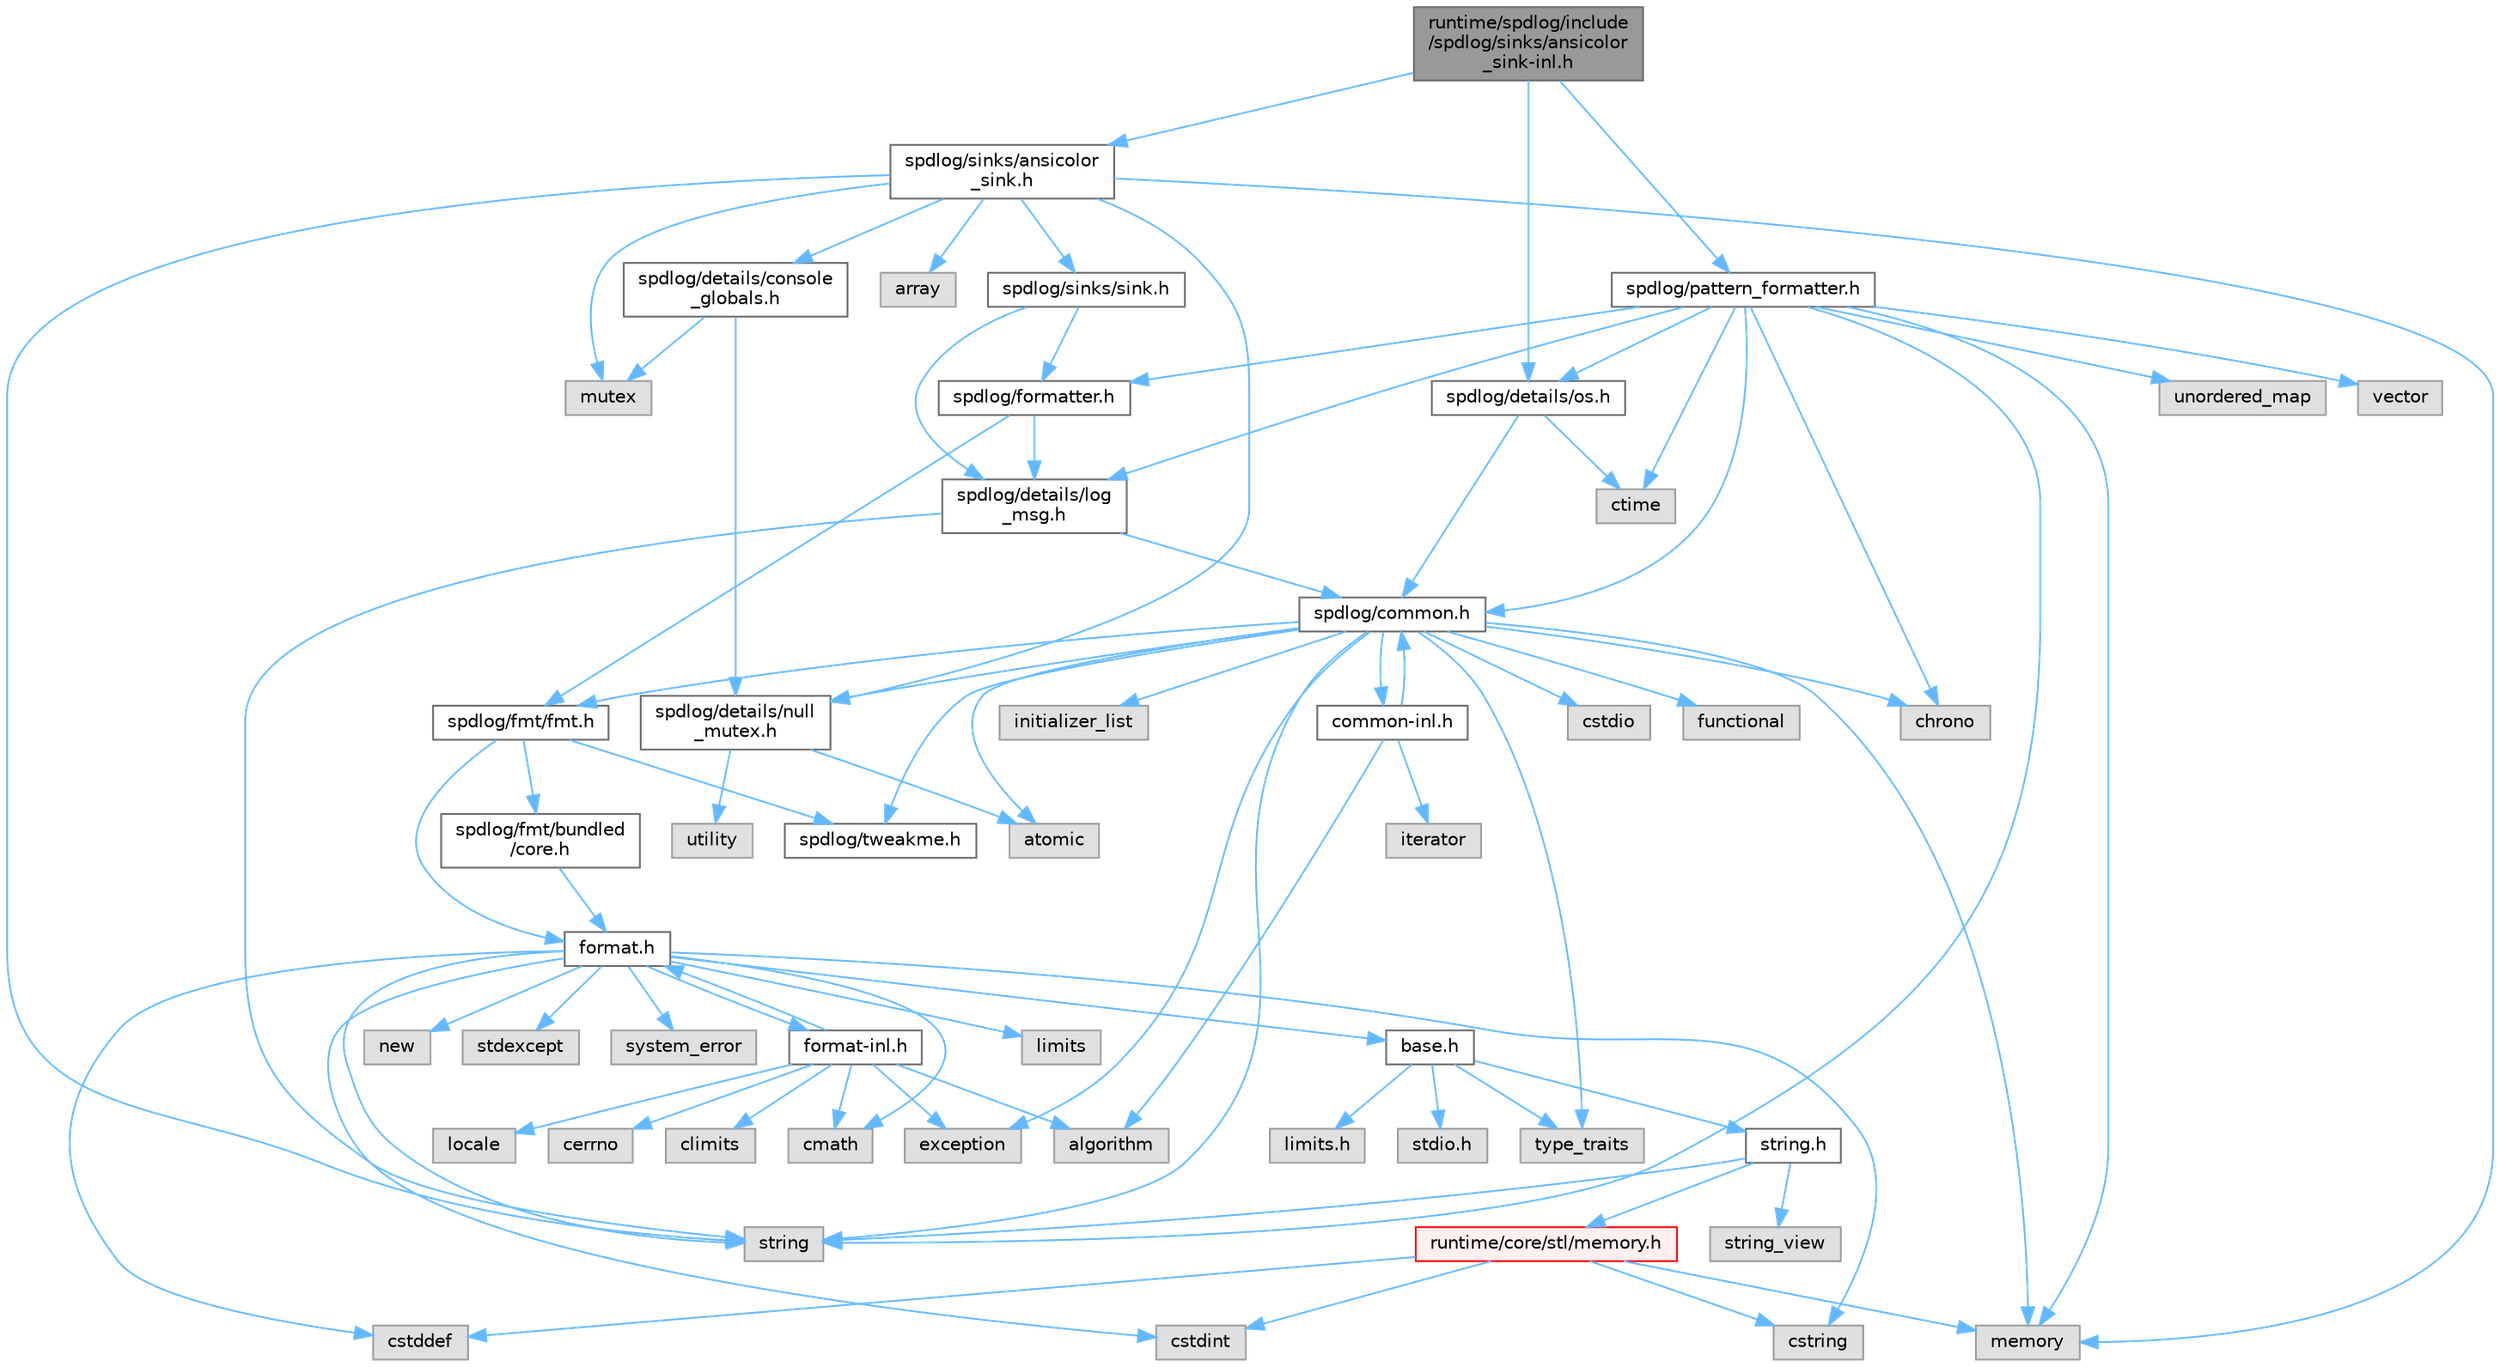 digraph "runtime/spdlog/include/spdlog/sinks/ansicolor_sink-inl.h"
{
 // LATEX_PDF_SIZE
  bgcolor="transparent";
  edge [fontname=Helvetica,fontsize=10,labelfontname=Helvetica,labelfontsize=10];
  node [fontname=Helvetica,fontsize=10,shape=box,height=0.2,width=0.4];
  Node1 [id="Node000001",label="runtime/spdlog/include\l/spdlog/sinks/ansicolor\l_sink-inl.h",height=0.2,width=0.4,color="gray40", fillcolor="grey60", style="filled", fontcolor="black",tooltip=" "];
  Node1 -> Node2 [id="edge82_Node000001_Node000002",color="steelblue1",style="solid",tooltip=" "];
  Node2 [id="Node000002",label="spdlog/sinks/ansicolor\l_sink.h",height=0.2,width=0.4,color="grey40", fillcolor="white", style="filled",URL="$ansicolor__sink_8h.html",tooltip=" "];
  Node2 -> Node3 [id="edge83_Node000002_Node000003",color="steelblue1",style="solid",tooltip=" "];
  Node3 [id="Node000003",label="array",height=0.2,width=0.4,color="grey60", fillcolor="#E0E0E0", style="filled",tooltip=" "];
  Node2 -> Node4 [id="edge84_Node000002_Node000004",color="steelblue1",style="solid",tooltip=" "];
  Node4 [id="Node000004",label="memory",height=0.2,width=0.4,color="grey60", fillcolor="#E0E0E0", style="filled",tooltip=" "];
  Node2 -> Node5 [id="edge85_Node000002_Node000005",color="steelblue1",style="solid",tooltip=" "];
  Node5 [id="Node000005",label="mutex",height=0.2,width=0.4,color="grey60", fillcolor="#E0E0E0", style="filled",tooltip=" "];
  Node2 -> Node6 [id="edge86_Node000002_Node000006",color="steelblue1",style="solid",tooltip=" "];
  Node6 [id="Node000006",label="spdlog/details/console\l_globals.h",height=0.2,width=0.4,color="grey40", fillcolor="white", style="filled",URL="$console__globals_8h.html",tooltip=" "];
  Node6 -> Node5 [id="edge87_Node000006_Node000005",color="steelblue1",style="solid",tooltip=" "];
  Node6 -> Node7 [id="edge88_Node000006_Node000007",color="steelblue1",style="solid",tooltip=" "];
  Node7 [id="Node000007",label="spdlog/details/null\l_mutex.h",height=0.2,width=0.4,color="grey40", fillcolor="white", style="filled",URL="$null__mutex_8h.html",tooltip=" "];
  Node7 -> Node8 [id="edge89_Node000007_Node000008",color="steelblue1",style="solid",tooltip=" "];
  Node8 [id="Node000008",label="atomic",height=0.2,width=0.4,color="grey60", fillcolor="#E0E0E0", style="filled",tooltip=" "];
  Node7 -> Node9 [id="edge90_Node000007_Node000009",color="steelblue1",style="solid",tooltip=" "];
  Node9 [id="Node000009",label="utility",height=0.2,width=0.4,color="grey60", fillcolor="#E0E0E0", style="filled",tooltip=" "];
  Node2 -> Node7 [id="edge91_Node000002_Node000007",color="steelblue1",style="solid",tooltip=" "];
  Node2 -> Node10 [id="edge92_Node000002_Node000010",color="steelblue1",style="solid",tooltip=" "];
  Node10 [id="Node000010",label="spdlog/sinks/sink.h",height=0.2,width=0.4,color="grey40", fillcolor="white", style="filled",URL="$sink_8h.html",tooltip=" "];
  Node10 -> Node11 [id="edge93_Node000010_Node000011",color="steelblue1",style="solid",tooltip=" "];
  Node11 [id="Node000011",label="spdlog/details/log\l_msg.h",height=0.2,width=0.4,color="grey40", fillcolor="white", style="filled",URL="$log__msg_8h.html",tooltip=" "];
  Node11 -> Node12 [id="edge94_Node000011_Node000012",color="steelblue1",style="solid",tooltip=" "];
  Node12 [id="Node000012",label="spdlog/common.h",height=0.2,width=0.4,color="grey40", fillcolor="white", style="filled",URL="$common_8h.html",tooltip=" "];
  Node12 -> Node7 [id="edge95_Node000012_Node000007",color="steelblue1",style="solid",tooltip=" "];
  Node12 -> Node13 [id="edge96_Node000012_Node000013",color="steelblue1",style="solid",tooltip=" "];
  Node13 [id="Node000013",label="spdlog/tweakme.h",height=0.2,width=0.4,color="grey40", fillcolor="white", style="filled",URL="$tweakme_8h.html",tooltip=" "];
  Node12 -> Node8 [id="edge97_Node000012_Node000008",color="steelblue1",style="solid",tooltip=" "];
  Node12 -> Node14 [id="edge98_Node000012_Node000014",color="steelblue1",style="solid",tooltip=" "];
  Node14 [id="Node000014",label="chrono",height=0.2,width=0.4,color="grey60", fillcolor="#E0E0E0", style="filled",tooltip=" "];
  Node12 -> Node15 [id="edge99_Node000012_Node000015",color="steelblue1",style="solid",tooltip=" "];
  Node15 [id="Node000015",label="cstdio",height=0.2,width=0.4,color="grey60", fillcolor="#E0E0E0", style="filled",tooltip=" "];
  Node12 -> Node16 [id="edge100_Node000012_Node000016",color="steelblue1",style="solid",tooltip=" "];
  Node16 [id="Node000016",label="exception",height=0.2,width=0.4,color="grey60", fillcolor="#E0E0E0", style="filled",tooltip=" "];
  Node12 -> Node17 [id="edge101_Node000012_Node000017",color="steelblue1",style="solid",tooltip=" "];
  Node17 [id="Node000017",label="functional",height=0.2,width=0.4,color="grey60", fillcolor="#E0E0E0", style="filled",tooltip=" "];
  Node12 -> Node18 [id="edge102_Node000012_Node000018",color="steelblue1",style="solid",tooltip=" "];
  Node18 [id="Node000018",label="initializer_list",height=0.2,width=0.4,color="grey60", fillcolor="#E0E0E0", style="filled",tooltip=" "];
  Node12 -> Node4 [id="edge103_Node000012_Node000004",color="steelblue1",style="solid",tooltip=" "];
  Node12 -> Node19 [id="edge104_Node000012_Node000019",color="steelblue1",style="solid",tooltip=" "];
  Node19 [id="Node000019",label="string",height=0.2,width=0.4,color="grey60", fillcolor="#E0E0E0", style="filled",tooltip=" "];
  Node12 -> Node20 [id="edge105_Node000012_Node000020",color="steelblue1",style="solid",tooltip=" "];
  Node20 [id="Node000020",label="type_traits",height=0.2,width=0.4,color="grey60", fillcolor="#E0E0E0", style="filled",tooltip=" "];
  Node12 -> Node21 [id="edge106_Node000012_Node000021",color="steelblue1",style="solid",tooltip=" "];
  Node21 [id="Node000021",label="spdlog/fmt/fmt.h",height=0.2,width=0.4,color="grey40", fillcolor="white", style="filled",URL="$fmt_8h.html",tooltip=" "];
  Node21 -> Node13 [id="edge107_Node000021_Node000013",color="steelblue1",style="solid",tooltip=" "];
  Node21 -> Node22 [id="edge108_Node000021_Node000022",color="steelblue1",style="solid",tooltip=" "];
  Node22 [id="Node000022",label="spdlog/fmt/bundled\l/core.h",height=0.2,width=0.4,color="grey40", fillcolor="white", style="filled",URL="$core_8h.html",tooltip=" "];
  Node22 -> Node23 [id="edge109_Node000022_Node000023",color="steelblue1",style="solid",tooltip=" "];
  Node23 [id="Node000023",label="format.h",height=0.2,width=0.4,color="grey40", fillcolor="white", style="filled",URL="$spdlog_2include_2spdlog_2fmt_2bundled_2format_8h.html",tooltip=" "];
  Node23 -> Node24 [id="edge110_Node000023_Node000024",color="steelblue1",style="solid",tooltip=" "];
  Node24 [id="Node000024",label="base.h",height=0.2,width=0.4,color="grey40", fillcolor="white", style="filled",URL="$base_8h.html",tooltip=" "];
  Node24 -> Node25 [id="edge111_Node000024_Node000025",color="steelblue1",style="solid",tooltip=" "];
  Node25 [id="Node000025",label="limits.h",height=0.2,width=0.4,color="grey60", fillcolor="#E0E0E0", style="filled",tooltip=" "];
  Node24 -> Node26 [id="edge112_Node000024_Node000026",color="steelblue1",style="solid",tooltip=" "];
  Node26 [id="Node000026",label="stdio.h",height=0.2,width=0.4,color="grey60", fillcolor="#E0E0E0", style="filled",tooltip=" "];
  Node24 -> Node27 [id="edge113_Node000024_Node000027",color="steelblue1",style="solid",tooltip=" "];
  Node27 [id="Node000027",label="string.h",height=0.2,width=0.4,color="grey40", fillcolor="white", style="filled",URL="$string_8h.html",tooltip=" "];
  Node27 -> Node19 [id="edge114_Node000027_Node000019",color="steelblue1",style="solid",tooltip=" "];
  Node27 -> Node28 [id="edge115_Node000027_Node000028",color="steelblue1",style="solid",tooltip=" "];
  Node28 [id="Node000028",label="string_view",height=0.2,width=0.4,color="grey60", fillcolor="#E0E0E0", style="filled",tooltip=" "];
  Node27 -> Node29 [id="edge116_Node000027_Node000029",color="steelblue1",style="solid",tooltip=" "];
  Node29 [id="Node000029",label="runtime/core/stl/memory.h",height=0.2,width=0.4,color="red", fillcolor="#FFF0F0", style="filled",URL="$core_2stl_2memory_8h.html",tooltip=" "];
  Node29 -> Node30 [id="edge117_Node000029_Node000030",color="steelblue1",style="solid",tooltip=" "];
  Node30 [id="Node000030",label="cstddef",height=0.2,width=0.4,color="grey60", fillcolor="#E0E0E0", style="filled",tooltip=" "];
  Node29 -> Node31 [id="edge118_Node000029_Node000031",color="steelblue1",style="solid",tooltip=" "];
  Node31 [id="Node000031",label="cstdint",height=0.2,width=0.4,color="grey60", fillcolor="#E0E0E0", style="filled",tooltip=" "];
  Node29 -> Node4 [id="edge119_Node000029_Node000004",color="steelblue1",style="solid",tooltip=" "];
  Node29 -> Node33 [id="edge120_Node000029_Node000033",color="steelblue1",style="solid",tooltip=" "];
  Node33 [id="Node000033",label="cstring",height=0.2,width=0.4,color="grey60", fillcolor="#E0E0E0", style="filled",tooltip=" "];
  Node24 -> Node20 [id="edge121_Node000024_Node000020",color="steelblue1",style="solid",tooltip=" "];
  Node23 -> Node170 [id="edge122_Node000023_Node000170",color="steelblue1",style="solid",tooltip=" "];
  Node170 [id="Node000170",label="cmath",height=0.2,width=0.4,color="grey60", fillcolor="#E0E0E0", style="filled",tooltip=" "];
  Node23 -> Node30 [id="edge123_Node000023_Node000030",color="steelblue1",style="solid",tooltip=" "];
  Node23 -> Node31 [id="edge124_Node000023_Node000031",color="steelblue1",style="solid",tooltip=" "];
  Node23 -> Node33 [id="edge125_Node000023_Node000033",color="steelblue1",style="solid",tooltip=" "];
  Node23 -> Node171 [id="edge126_Node000023_Node000171",color="steelblue1",style="solid",tooltip=" "];
  Node171 [id="Node000171",label="limits",height=0.2,width=0.4,color="grey60", fillcolor="#E0E0E0", style="filled",tooltip=" "];
  Node23 -> Node69 [id="edge127_Node000023_Node000069",color="steelblue1",style="solid",tooltip=" "];
  Node69 [id="Node000069",label="new",height=0.2,width=0.4,color="grey60", fillcolor="#E0E0E0", style="filled",tooltip=" "];
  Node23 -> Node172 [id="edge128_Node000023_Node000172",color="steelblue1",style="solid",tooltip=" "];
  Node172 [id="Node000172",label="stdexcept",height=0.2,width=0.4,color="grey60", fillcolor="#E0E0E0", style="filled",tooltip=" "];
  Node23 -> Node19 [id="edge129_Node000023_Node000019",color="steelblue1",style="solid",tooltip=" "];
  Node23 -> Node173 [id="edge130_Node000023_Node000173",color="steelblue1",style="solid",tooltip=" "];
  Node173 [id="Node000173",label="system_error",height=0.2,width=0.4,color="grey60", fillcolor="#E0E0E0", style="filled",tooltip=" "];
  Node23 -> Node174 [id="edge131_Node000023_Node000174",color="steelblue1",style="solid",tooltip=" "];
  Node174 [id="Node000174",label="format-inl.h",height=0.2,width=0.4,color="grey40", fillcolor="white", style="filled",URL="$format-inl_8h.html",tooltip=" "];
  Node174 -> Node175 [id="edge132_Node000174_Node000175",color="steelblue1",style="solid",tooltip=" "];
  Node175 [id="Node000175",label="algorithm",height=0.2,width=0.4,color="grey60", fillcolor="#E0E0E0", style="filled",tooltip=" "];
  Node174 -> Node176 [id="edge133_Node000174_Node000176",color="steelblue1",style="solid",tooltip=" "];
  Node176 [id="Node000176",label="cerrno",height=0.2,width=0.4,color="grey60", fillcolor="#E0E0E0", style="filled",tooltip=" "];
  Node174 -> Node177 [id="edge134_Node000174_Node000177",color="steelblue1",style="solid",tooltip=" "];
  Node177 [id="Node000177",label="climits",height=0.2,width=0.4,color="grey60", fillcolor="#E0E0E0", style="filled",tooltip=" "];
  Node174 -> Node170 [id="edge135_Node000174_Node000170",color="steelblue1",style="solid",tooltip=" "];
  Node174 -> Node16 [id="edge136_Node000174_Node000016",color="steelblue1",style="solid",tooltip=" "];
  Node174 -> Node23 [id="edge137_Node000174_Node000023",color="steelblue1",style="solid",tooltip=" "];
  Node174 -> Node178 [id="edge138_Node000174_Node000178",color="steelblue1",style="solid",tooltip=" "];
  Node178 [id="Node000178",label="locale",height=0.2,width=0.4,color="grey60", fillcolor="#E0E0E0", style="filled",tooltip=" "];
  Node21 -> Node23 [id="edge139_Node000021_Node000023",color="steelblue1",style="solid",tooltip=" "];
  Node12 -> Node179 [id="edge140_Node000012_Node000179",color="steelblue1",style="solid",tooltip=" "];
  Node179 [id="Node000179",label="common-inl.h",height=0.2,width=0.4,color="grey40", fillcolor="white", style="filled",URL="$common-inl_8h.html",tooltip=" "];
  Node179 -> Node12 [id="edge141_Node000179_Node000012",color="steelblue1",style="solid",tooltip=" "];
  Node179 -> Node175 [id="edge142_Node000179_Node000175",color="steelblue1",style="solid",tooltip=" "];
  Node179 -> Node180 [id="edge143_Node000179_Node000180",color="steelblue1",style="solid",tooltip=" "];
  Node180 [id="Node000180",label="iterator",height=0.2,width=0.4,color="grey60", fillcolor="#E0E0E0", style="filled",tooltip=" "];
  Node11 -> Node19 [id="edge144_Node000011_Node000019",color="steelblue1",style="solid",tooltip=" "];
  Node10 -> Node181 [id="edge145_Node000010_Node000181",color="steelblue1",style="solid",tooltip=" "];
  Node181 [id="Node000181",label="spdlog/formatter.h",height=0.2,width=0.4,color="grey40", fillcolor="white", style="filled",URL="$formatter_8h.html",tooltip=" "];
  Node181 -> Node11 [id="edge146_Node000181_Node000011",color="steelblue1",style="solid",tooltip=" "];
  Node181 -> Node21 [id="edge147_Node000181_Node000021",color="steelblue1",style="solid",tooltip=" "];
  Node2 -> Node19 [id="edge148_Node000002_Node000019",color="steelblue1",style="solid",tooltip=" "];
  Node1 -> Node182 [id="edge149_Node000001_Node000182",color="steelblue1",style="solid",tooltip=" "];
  Node182 [id="Node000182",label="spdlog/details/os.h",height=0.2,width=0.4,color="grey40", fillcolor="white", style="filled",URL="$details_2os_8h.html",tooltip=" "];
  Node182 -> Node183 [id="edge150_Node000182_Node000183",color="steelblue1",style="solid",tooltip=" "];
  Node183 [id="Node000183",label="ctime",height=0.2,width=0.4,color="grey60", fillcolor="#E0E0E0", style="filled",tooltip=" "];
  Node182 -> Node12 [id="edge151_Node000182_Node000012",color="steelblue1",style="solid",tooltip=" "];
  Node1 -> Node184 [id="edge152_Node000001_Node000184",color="steelblue1",style="solid",tooltip=" "];
  Node184 [id="Node000184",label="spdlog/pattern_formatter.h",height=0.2,width=0.4,color="grey40", fillcolor="white", style="filled",URL="$pattern__formatter_8h.html",tooltip=" "];
  Node184 -> Node12 [id="edge153_Node000184_Node000012",color="steelblue1",style="solid",tooltip=" "];
  Node184 -> Node11 [id="edge154_Node000184_Node000011",color="steelblue1",style="solid",tooltip=" "];
  Node184 -> Node182 [id="edge155_Node000184_Node000182",color="steelblue1",style="solid",tooltip=" "];
  Node184 -> Node181 [id="edge156_Node000184_Node000181",color="steelblue1",style="solid",tooltip=" "];
  Node184 -> Node14 [id="edge157_Node000184_Node000014",color="steelblue1",style="solid",tooltip=" "];
  Node184 -> Node183 [id="edge158_Node000184_Node000183",color="steelblue1",style="solid",tooltip=" "];
  Node184 -> Node4 [id="edge159_Node000184_Node000004",color="steelblue1",style="solid",tooltip=" "];
  Node184 -> Node19 [id="edge160_Node000184_Node000019",color="steelblue1",style="solid",tooltip=" "];
  Node184 -> Node185 [id="edge161_Node000184_Node000185",color="steelblue1",style="solid",tooltip=" "];
  Node185 [id="Node000185",label="unordered_map",height=0.2,width=0.4,color="grey60", fillcolor="#E0E0E0", style="filled",tooltip=" "];
  Node184 -> Node186 [id="edge162_Node000184_Node000186",color="steelblue1",style="solid",tooltip=" "];
  Node186 [id="Node000186",label="vector",height=0.2,width=0.4,color="grey60", fillcolor="#E0E0E0", style="filled",tooltip=" "];
}
